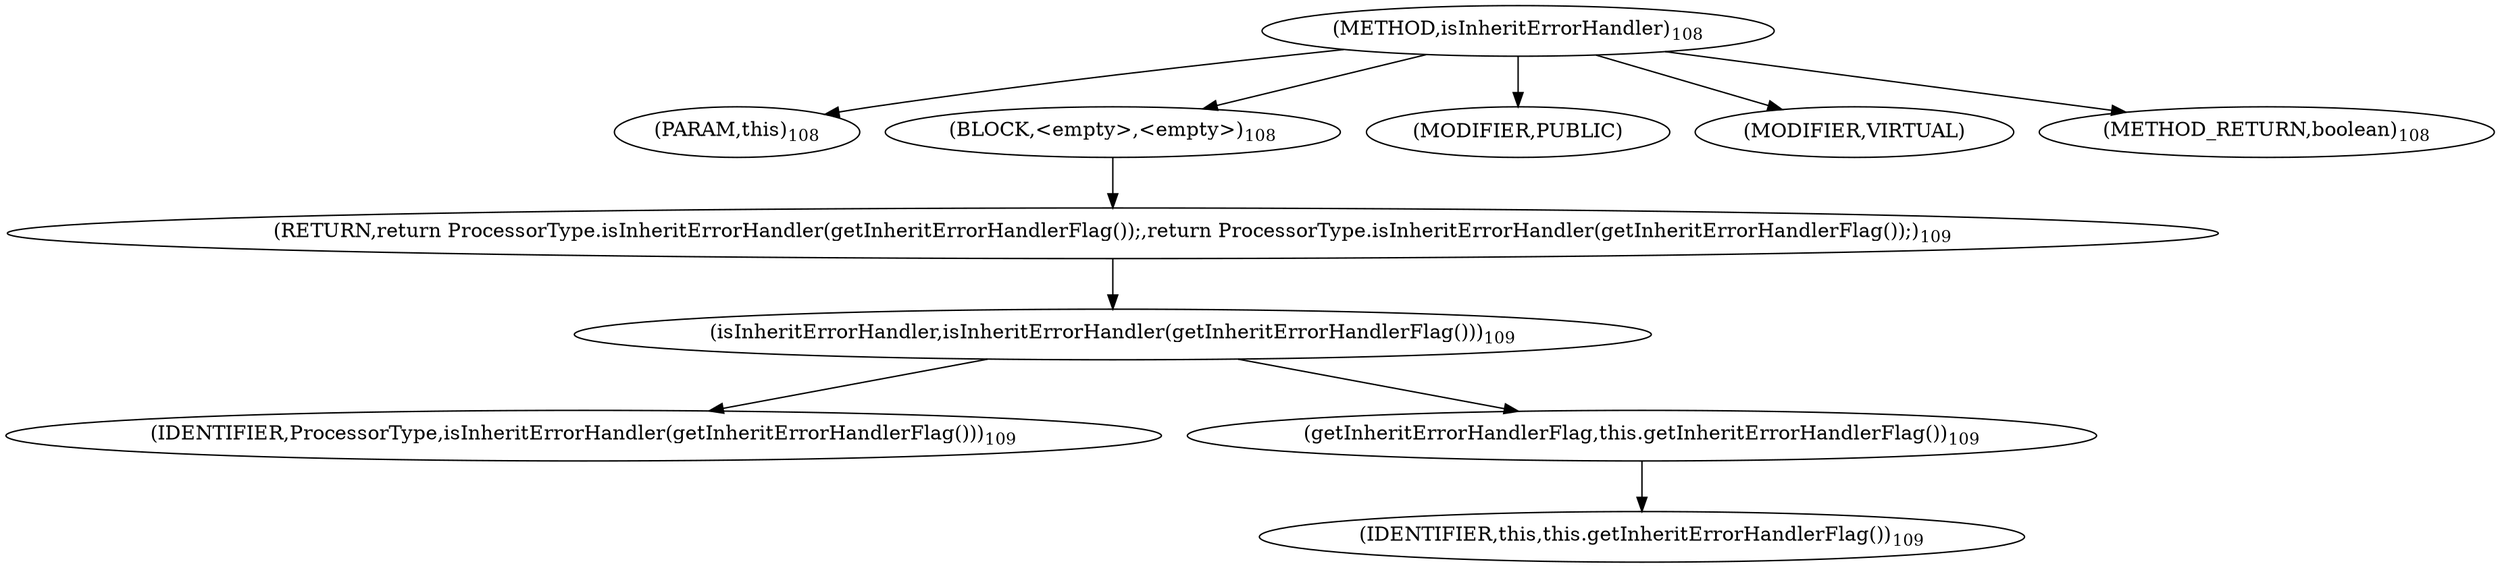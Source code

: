 digraph "isInheritErrorHandler" {  
"218" [label = <(METHOD,isInheritErrorHandler)<SUB>108</SUB>> ]
"14" [label = <(PARAM,this)<SUB>108</SUB>> ]
"219" [label = <(BLOCK,&lt;empty&gt;,&lt;empty&gt;)<SUB>108</SUB>> ]
"220" [label = <(RETURN,return ProcessorType.isInheritErrorHandler(getInheritErrorHandlerFlag());,return ProcessorType.isInheritErrorHandler(getInheritErrorHandlerFlag());)<SUB>109</SUB>> ]
"221" [label = <(isInheritErrorHandler,isInheritErrorHandler(getInheritErrorHandlerFlag()))<SUB>109</SUB>> ]
"222" [label = <(IDENTIFIER,ProcessorType,isInheritErrorHandler(getInheritErrorHandlerFlag()))<SUB>109</SUB>> ]
"223" [label = <(getInheritErrorHandlerFlag,this.getInheritErrorHandlerFlag())<SUB>109</SUB>> ]
"13" [label = <(IDENTIFIER,this,this.getInheritErrorHandlerFlag())<SUB>109</SUB>> ]
"224" [label = <(MODIFIER,PUBLIC)> ]
"225" [label = <(MODIFIER,VIRTUAL)> ]
"226" [label = <(METHOD_RETURN,boolean)<SUB>108</SUB>> ]
  "218" -> "14" 
  "218" -> "219" 
  "218" -> "224" 
  "218" -> "225" 
  "218" -> "226" 
  "219" -> "220" 
  "220" -> "221" 
  "221" -> "222" 
  "221" -> "223" 
  "223" -> "13" 
}
